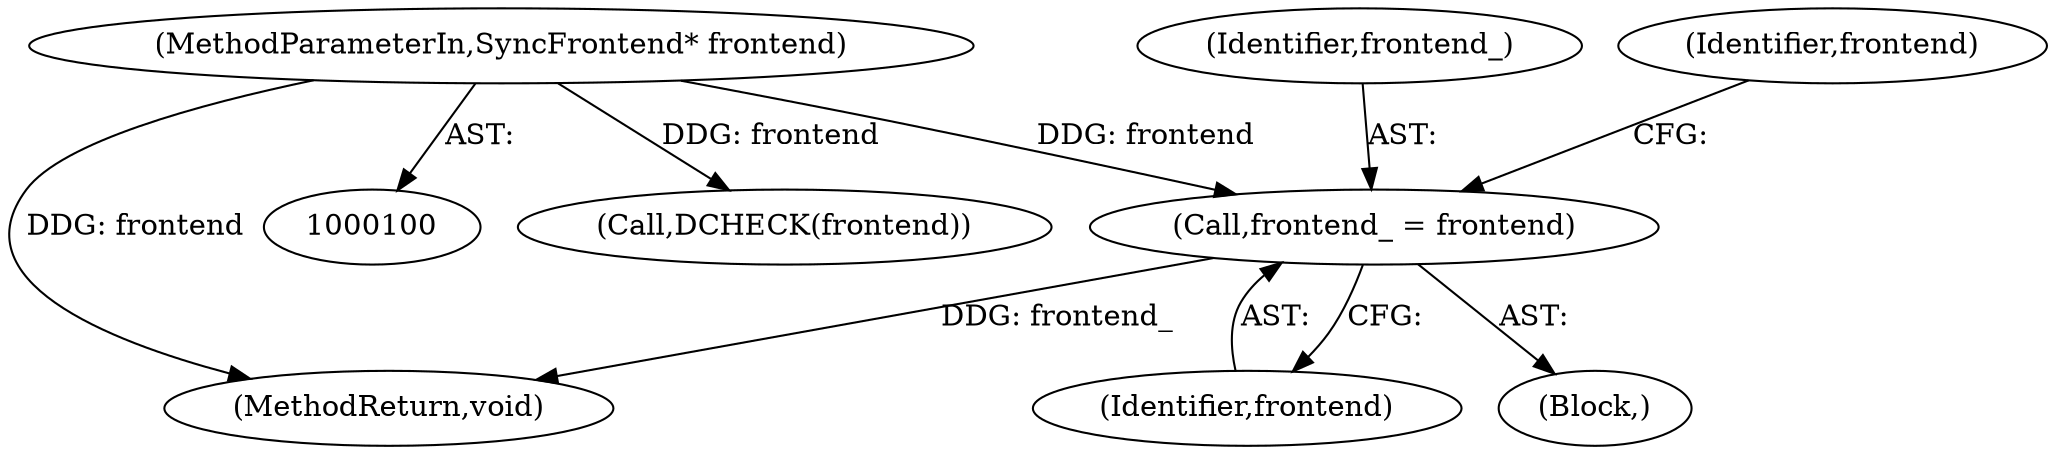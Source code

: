 digraph "0_Chrome_bf381d8a02c3d272d4dd879ac719d8993dfb5ad6_0@pointer" {
"1000112" [label="(Call,frontend_ = frontend)"];
"1000101" [label="(MethodParameterIn,SyncFrontend* frontend)"];
"1000114" [label="(Identifier,frontend)"];
"1000112" [label="(Call,frontend_ = frontend)"];
"1000113" [label="(Identifier,frontend_)"];
"1000101" [label="(MethodParameterIn,SyncFrontend* frontend)"];
"1000116" [label="(Identifier,frontend)"];
"1000115" [label="(Call,DCHECK(frontend))"];
"1000216" [label="(MethodReturn,void)"];
"1000107" [label="(Block,)"];
"1000112" -> "1000107"  [label="AST: "];
"1000112" -> "1000114"  [label="CFG: "];
"1000113" -> "1000112"  [label="AST: "];
"1000114" -> "1000112"  [label="AST: "];
"1000116" -> "1000112"  [label="CFG: "];
"1000112" -> "1000216"  [label="DDG: frontend_"];
"1000101" -> "1000112"  [label="DDG: frontend"];
"1000101" -> "1000100"  [label="AST: "];
"1000101" -> "1000216"  [label="DDG: frontend"];
"1000101" -> "1000115"  [label="DDG: frontend"];
}
